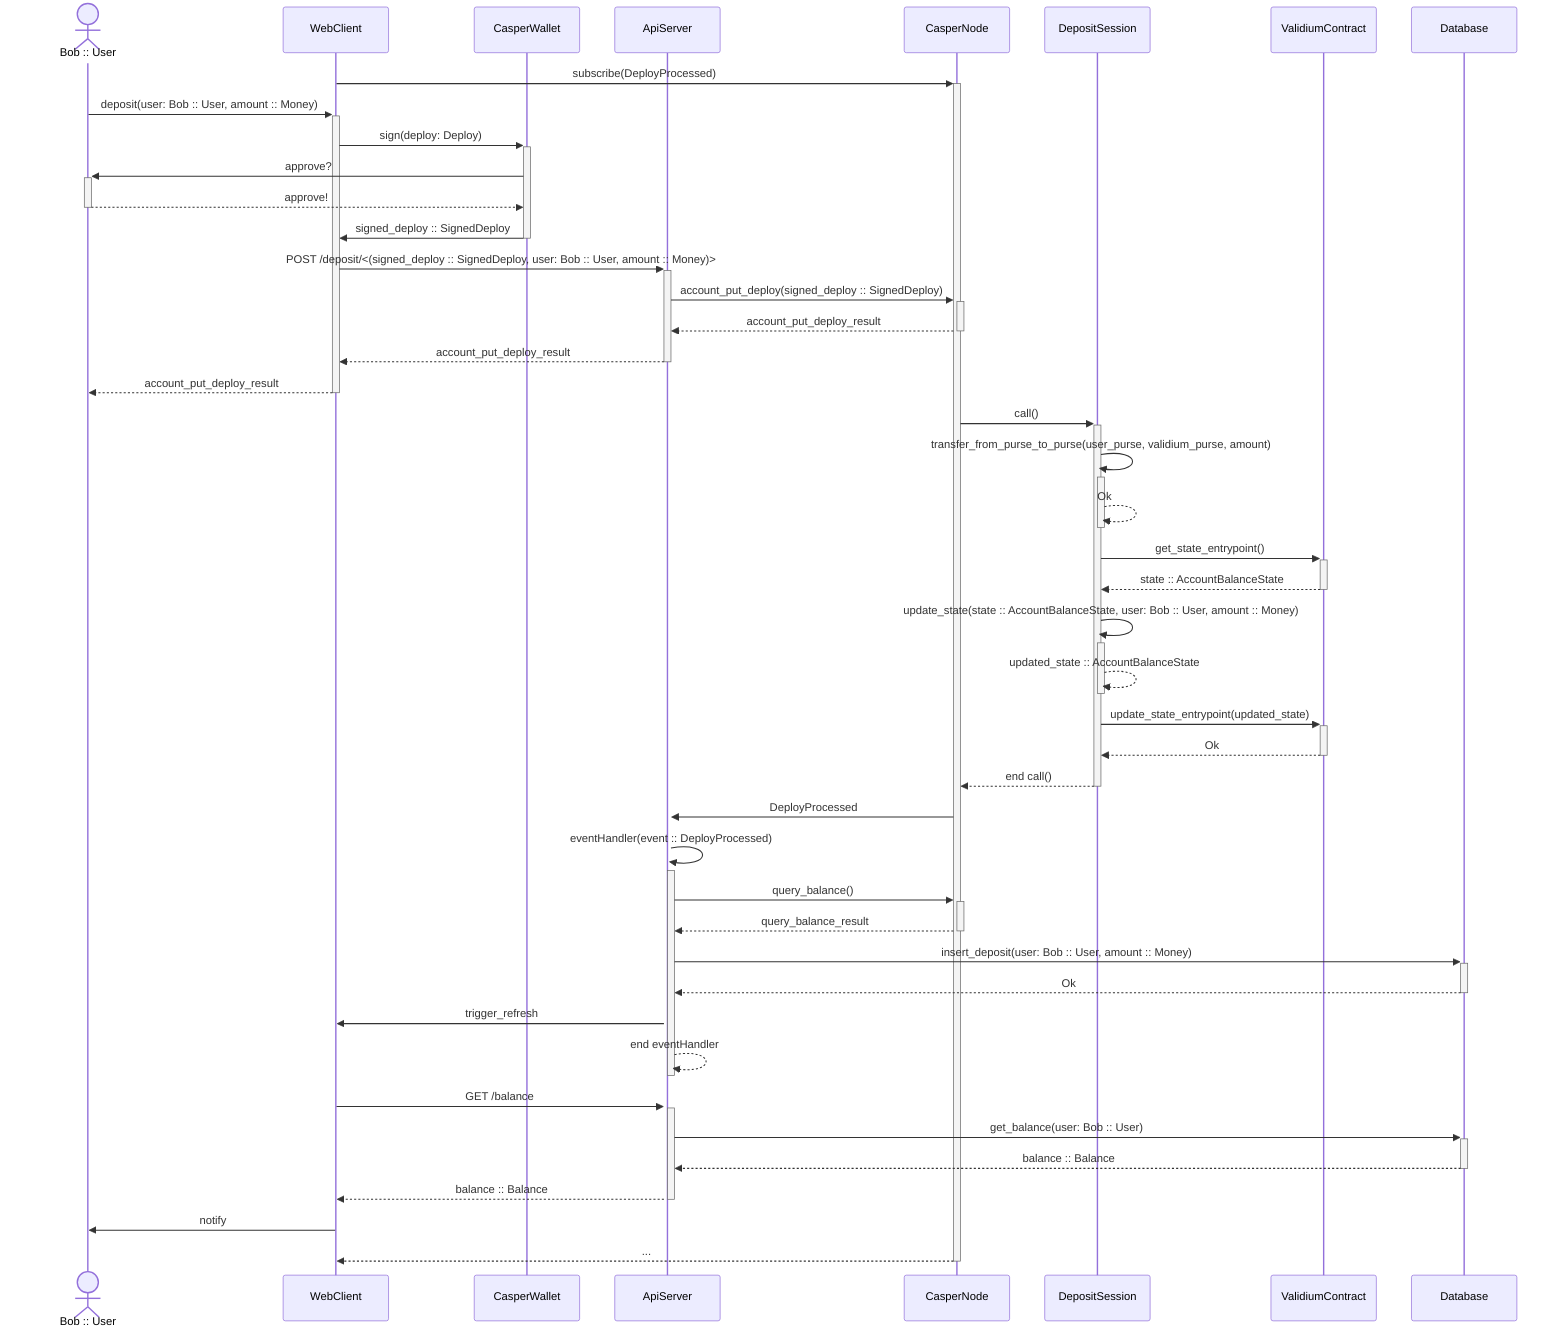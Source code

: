 sequenceDiagram
    actor Bob as Bob :: User
    participant WebClient
    participant CasperWallet
    participant ApiServer
    WebClient ->>+ CasperNode: subscribe(DeployProcessed)
    Bob ->>+ WebClient: deposit(user: Bob :: User, amount :: Money)
    WebClient ->>+ CasperWallet: sign(deploy: Deploy)
    CasperWallet ->>+ Bob: approve?
    Bob -->>- CasperWallet: approve!
    CasperWallet ->>- WebClient: signed_deploy :: SignedDeploy
    WebClient ->>+ ApiServer: POST /deposit/<(signed_deploy :: SignedDeploy, user: Bob :: User, amount :: Money)>
    ApiServer ->>+ CasperNode: account_put_deploy(signed_deploy :: SignedDeploy)
    CasperNode -->>- ApiServer: account_put_deploy_result
    ApiServer -->>- WebClient: account_put_deploy_result
    WebClient -->>- Bob: account_put_deploy_result

    CasperNode ->>+ DepositSession: call()
    DepositSession ->>+ DepositSession: transfer_from_purse_to_purse(user_purse, validium_purse, amount)
    DepositSession -->>- DepositSession: Ok
    DepositSession ->>+ ValidiumContract: get_state_entrypoint()
    ValidiumContract -->>- DepositSession: state :: AccountBalanceState
    DepositSession ->>+ DepositSession: update_state(state :: AccountBalanceState, user: Bob :: User, amount :: Money)
    DepositSession -->>- DepositSession: updated_state :: AccountBalanceState
    DepositSession ->>+ ValidiumContract: update_state_entrypoint(updated_state)
    ValidiumContract -->>- DepositSession: Ok
    DepositSession -->>- CasperNode: end call()

    CasperNode ->>+ ApiServer: DeployProcessed
    ApiServer ->>+ ApiServer: eventHandler(event :: DeployProcessed)
    ApiServer ->>+ CasperNode: query_balance()
    CasperNode -->>- ApiServer: query_balance_result
    ApiServer ->>+ Database: insert_deposit(user: Bob :: User, amount :: Money)
    Database -->>- ApiServer: Ok
    ApiServer ->> WebClient: trigger_refresh
    ApiServer -->>- ApiServer: end eventHandler

    WebClient ->>+ ApiServer: GET /balance
    ApiServer ->>+ Database: get_balance(user: Bob :: User)
    Database -->>- ApiServer: balance :: Balance
    ApiServer -->>- WebClient: balance :: Balance
    WebClient ->> Bob: notify
    
    CasperNode -->>- WebClient: ...